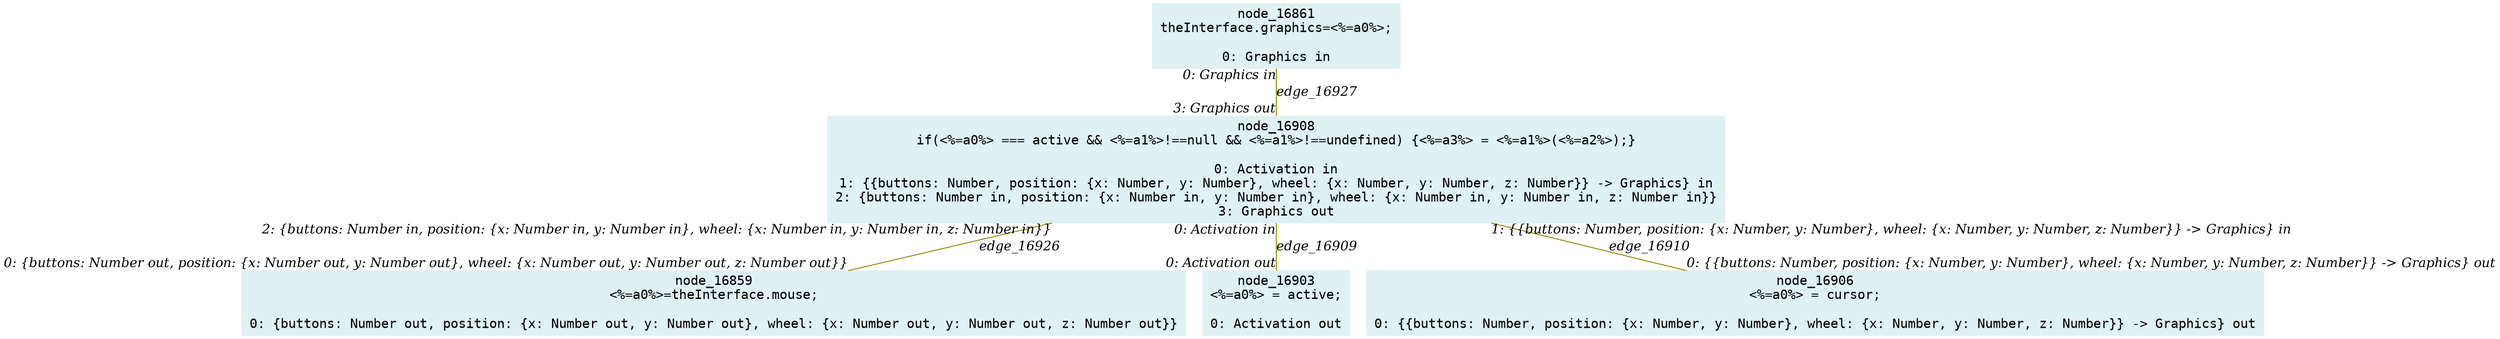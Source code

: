 digraph g{node_16859 [shape="box", style="filled", color="#dff1f2", fontname="Courier", label="node_16859
<%=a0%>=theInterface.mouse;

0: {buttons: Number out, position: {x: Number out, y: Number out}, wheel: {x: Number out, y: Number out, z: Number out}}" ]
node_16861 [shape="box", style="filled", color="#dff1f2", fontname="Courier", label="node_16861
theInterface.graphics=<%=a0%>;

0: Graphics in" ]
node_16903 [shape="box", style="filled", color="#dff1f2", fontname="Courier", label="node_16903
<%=a0%> = active;

0: Activation out" ]
node_16906 [shape="box", style="filled", color="#dff1f2", fontname="Courier", label="node_16906
<%=a0%> = cursor;

0: {{buttons: Number, position: {x: Number, y: Number}, wheel: {x: Number, y: Number, z: Number}} -> Graphics} out" ]
node_16908 [shape="box", style="filled", color="#dff1f2", fontname="Courier", label="node_16908
if(<%=a0%> === active && <%=a1%>!==null && <%=a1%>!==undefined) {<%=a3%> = <%=a1%>(<%=a2%>);}

0: Activation in
1: {{buttons: Number, position: {x: Number, y: Number}, wheel: {x: Number, y: Number, z: Number}} -> Graphics} in
2: {buttons: Number in, position: {x: Number in, y: Number in}, wheel: {x: Number in, y: Number in, z: Number in}}
3: Graphics out" ]
node_16908 -> node_16903 [dir=none, arrowHead=none, fontname="Times-Italic", arrowsize=1, color="#9d8400", label="edge_16909",  headlabel="0: Activation out", taillabel="0: Activation in" ]
node_16908 -> node_16906 [dir=none, arrowHead=none, fontname="Times-Italic", arrowsize=1, color="#9d8400", label="edge_16910",  headlabel="0: {{buttons: Number, position: {x: Number, y: Number}, wheel: {x: Number, y: Number, z: Number}} -> Graphics} out", taillabel="1: {{buttons: Number, position: {x: Number, y: Number}, wheel: {x: Number, y: Number, z: Number}} -> Graphics} in" ]
node_16908 -> node_16859 [dir=none, arrowHead=none, fontname="Times-Italic", arrowsize=1, color="#9d8400", label="edge_16926",  headlabel="0: {buttons: Number out, position: {x: Number out, y: Number out}, wheel: {x: Number out, y: Number out, z: Number out}}", taillabel="2: {buttons: Number in, position: {x: Number in, y: Number in}, wheel: {x: Number in, y: Number in, z: Number in}}" ]
node_16861 -> node_16908 [dir=none, arrowHead=none, fontname="Times-Italic", arrowsize=1, color="#9d8400", label="edge_16927",  headlabel="3: Graphics out", taillabel="0: Graphics in" ]
}